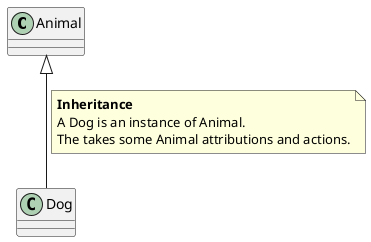 @startuml
Animal <|-- Dog
note on link 
<b>Inheritance<b> 
A Dog is an instance of Animal.
The takes some Animal attributions and actions.
end note
@enduml